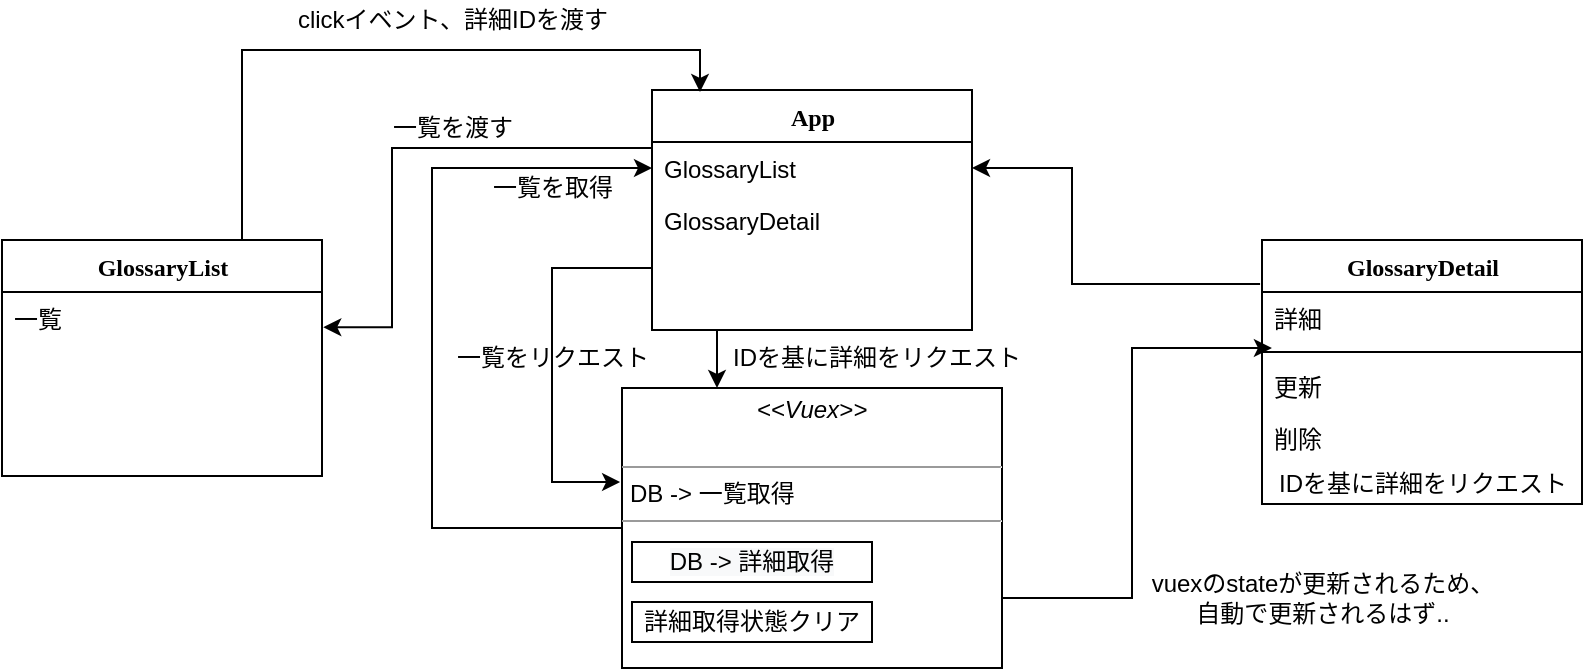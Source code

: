 <mxfile version="13.8.1" type="github">
  <diagram name="Page-1" id="6133507b-19e7-1e82-6fc7-422aa6c4b21f">
    <mxGraphModel dx="816" dy="604" grid="1" gridSize="10" guides="1" tooltips="1" connect="1" arrows="1" fold="1" page="1" pageScale="1" pageWidth="1100" pageHeight="850" background="#ffffff" math="0" shadow="0">
      <root>
        <mxCell id="0" />
        <mxCell id="1" parent="0" />
        <mxCell id="78961159f06e98e8-43" value="GlossaryDetail" style="swimlane;html=1;fontStyle=1;align=center;verticalAlign=top;childLayout=stackLayout;horizontal=1;startSize=26;horizontalStack=0;resizeParent=1;resizeLast=0;collapsible=1;marginBottom=0;swimlaneFillColor=#ffffff;rounded=0;shadow=0;comic=0;labelBackgroundColor=none;strokeWidth=1;fillColor=none;fontFamily=Verdana;fontSize=12" parent="1" vertex="1">
          <mxGeometry x="665" y="136" width="160" height="132" as="geometry" />
        </mxCell>
        <mxCell id="78961159f06e98e8-44" value="詳細" style="text;html=1;strokeColor=none;fillColor=none;align=left;verticalAlign=top;spacingLeft=4;spacingRight=4;whiteSpace=wrap;overflow=hidden;rotatable=0;points=[[0,0.5],[1,0.5]];portConstraint=eastwest;" parent="78961159f06e98e8-43" vertex="1">
          <mxGeometry y="26" width="160" height="26" as="geometry" />
        </mxCell>
        <mxCell id="78961159f06e98e8-51" value="" style="line;html=1;strokeWidth=1;fillColor=none;align=left;verticalAlign=middle;spacingTop=-1;spacingLeft=3;spacingRight=3;rotatable=0;labelPosition=right;points=[];portConstraint=eastwest;" parent="78961159f06e98e8-43" vertex="1">
          <mxGeometry y="52" width="160" height="8" as="geometry" />
        </mxCell>
        <mxCell id="78961159f06e98e8-52" value="更新" style="text;html=1;strokeColor=none;fillColor=none;align=left;verticalAlign=top;spacingLeft=4;spacingRight=4;whiteSpace=wrap;overflow=hidden;rotatable=0;points=[[0,0.5],[1,0.5]];portConstraint=eastwest;" parent="78961159f06e98e8-43" vertex="1">
          <mxGeometry y="60" width="160" height="26" as="geometry" />
        </mxCell>
        <mxCell id="b94bc138ca980ef-2" value="削除" style="text;html=1;strokeColor=none;fillColor=none;align=left;verticalAlign=top;spacingLeft=4;spacingRight=4;whiteSpace=wrap;overflow=hidden;rotatable=0;points=[[0,0.5],[1,0.5]];portConstraint=eastwest;" parent="78961159f06e98e8-43" vertex="1">
          <mxGeometry y="86" width="160" height="26" as="geometry" />
        </mxCell>
        <mxCell id="gEi69n2rBhNy_mjRzv1S-38" value="IDを基に詳細をリクエスト" style="text;html=1;align=center;verticalAlign=middle;resizable=0;points=[];autosize=1;" vertex="1" parent="78961159f06e98e8-43">
          <mxGeometry y="112" width="160" height="20" as="geometry" />
        </mxCell>
        <mxCell id="gEi69n2rBhNy_mjRzv1S-40" style="edgeStyle=orthogonalEdgeStyle;rounded=0;orthogonalLoop=1;jettySize=auto;html=1;exitX=1;exitY=0.75;exitDx=0;exitDy=0;entryX=0.031;entryY=0.25;entryDx=0;entryDy=0;entryPerimeter=0;" edge="1" parent="1" source="b94bc138ca980ef-1" target="78961159f06e98e8-51">
          <mxGeometry relative="1" as="geometry" />
        </mxCell>
        <mxCell id="b94bc138ca980ef-1" value="&lt;p style=&quot;margin: 0px ; margin-top: 4px ; text-align: center&quot;&gt;&lt;i&gt;&amp;lt;&amp;lt;Vuex&amp;gt;&amp;gt;&lt;/i&gt;&lt;br&gt;&lt;br&gt;&lt;/p&gt;&lt;hr size=&quot;1&quot;&gt;&lt;p style=&quot;margin: 0px ; margin-left: 4px&quot;&gt;DB -&amp;gt; 一覧取得&lt;/p&gt;&lt;hr size=&quot;1&quot;&gt;&lt;p style=&quot;margin: 0px ; margin-left: 4px&quot;&gt;&lt;br&gt;&lt;/p&gt;" style="verticalAlign=top;align=left;overflow=fill;fontSize=12;fontFamily=Helvetica;html=1;rounded=0;shadow=0;comic=0;labelBackgroundColor=none;strokeWidth=1" parent="1" vertex="1">
          <mxGeometry x="345" y="210" width="190" height="140" as="geometry" />
        </mxCell>
        <mxCell id="gEi69n2rBhNy_mjRzv1S-17" style="edgeStyle=orthogonalEdgeStyle;rounded=0;orthogonalLoop=1;jettySize=auto;html=1;entryX=0;entryY=0.5;entryDx=0;entryDy=0;" edge="1" parent="1" source="b94bc138ca980ef-1" target="gEi69n2rBhNy_mjRzv1S-13">
          <mxGeometry relative="1" as="geometry">
            <Array as="points">
              <mxPoint x="250" y="280" />
              <mxPoint x="250" y="100" />
            </Array>
          </mxGeometry>
        </mxCell>
        <mxCell id="gEi69n2rBhNy_mjRzv1S-30" style="edgeStyle=orthogonalEdgeStyle;rounded=0;orthogonalLoop=1;jettySize=auto;html=1;exitX=0.75;exitY=0;exitDx=0;exitDy=0;entryX=0.15;entryY=0.008;entryDx=0;entryDy=0;entryPerimeter=0;" edge="1" parent="1" source="78961159f06e98e8-17" target="gEi69n2rBhNy_mjRzv1S-12">
          <mxGeometry relative="1" as="geometry" />
        </mxCell>
        <mxCell id="78961159f06e98e8-17" value="GlossaryList" style="swimlane;html=1;fontStyle=1;align=center;verticalAlign=top;childLayout=stackLayout;horizontal=1;startSize=26;horizontalStack=0;resizeParent=1;resizeLast=0;collapsible=1;marginBottom=0;swimlaneFillColor=#ffffff;rounded=0;shadow=0;comic=0;labelBackgroundColor=none;strokeWidth=1;fillColor=none;fontFamily=Verdana;fontSize=12" parent="1" vertex="1">
          <mxGeometry x="35" y="136" width="160" height="118" as="geometry" />
        </mxCell>
        <mxCell id="78961159f06e98e8-23" value="一覧" style="text;html=1;strokeColor=none;fillColor=none;align=left;verticalAlign=top;spacingLeft=4;spacingRight=4;whiteSpace=wrap;overflow=hidden;rotatable=0;points=[[0,0.5],[1,0.5]];portConstraint=eastwest;" parent="78961159f06e98e8-17" vertex="1">
          <mxGeometry y="26" width="160" height="26" as="geometry" />
        </mxCell>
        <mxCell id="gEi69n2rBhNy_mjRzv1S-35" style="edgeStyle=orthogonalEdgeStyle;rounded=0;orthogonalLoop=1;jettySize=auto;html=1;exitX=0.25;exitY=1;exitDx=0;exitDy=0;entryX=0.25;entryY=0;entryDx=0;entryDy=0;" edge="1" parent="1" source="gEi69n2rBhNy_mjRzv1S-12" target="b94bc138ca980ef-1">
          <mxGeometry relative="1" as="geometry" />
        </mxCell>
        <mxCell id="gEi69n2rBhNy_mjRzv1S-12" value="App" style="swimlane;html=1;fontStyle=1;align=center;verticalAlign=top;childLayout=stackLayout;horizontal=1;startSize=26;horizontalStack=0;resizeParent=1;resizeLast=0;collapsible=1;marginBottom=0;swimlaneFillColor=#ffffff;rounded=0;shadow=0;comic=0;labelBackgroundColor=none;strokeWidth=1;fillColor=none;fontFamily=Verdana;fontSize=12" vertex="1" parent="1">
          <mxGeometry x="360" y="61" width="160" height="120" as="geometry" />
        </mxCell>
        <mxCell id="gEi69n2rBhNy_mjRzv1S-13" value="GlossaryList" style="text;html=1;strokeColor=none;fillColor=none;align=left;verticalAlign=top;spacingLeft=4;spacingRight=4;whiteSpace=wrap;overflow=hidden;rotatable=0;points=[[0,0.5],[1,0.5]];portConstraint=eastwest;" vertex="1" parent="gEi69n2rBhNy_mjRzv1S-12">
          <mxGeometry y="26" width="160" height="26" as="geometry" />
        </mxCell>
        <mxCell id="gEi69n2rBhNy_mjRzv1S-14" value="GlossaryDetail" style="text;html=1;strokeColor=none;fillColor=none;align=left;verticalAlign=top;spacingLeft=4;spacingRight=4;whiteSpace=wrap;overflow=hidden;rotatable=0;points=[[0,0.5],[1,0.5]];portConstraint=eastwest;" vertex="1" parent="gEi69n2rBhNy_mjRzv1S-12">
          <mxGeometry y="52" width="160" height="26" as="geometry" />
        </mxCell>
        <mxCell id="gEi69n2rBhNy_mjRzv1S-18" style="edgeStyle=orthogonalEdgeStyle;rounded=0;orthogonalLoop=1;jettySize=auto;html=1;exitX=-0.006;exitY=-0.154;exitDx=0;exitDy=0;exitPerimeter=0;entryX=1;entryY=0.5;entryDx=0;entryDy=0;" edge="1" parent="1" source="78961159f06e98e8-44" target="gEi69n2rBhNy_mjRzv1S-13">
          <mxGeometry relative="1" as="geometry">
            <mxPoint x="205" y="146" as="sourcePoint" />
            <mxPoint x="370" y="114" as="targetPoint" />
            <Array as="points">
              <mxPoint x="570" y="158" />
              <mxPoint x="570" y="100" />
            </Array>
          </mxGeometry>
        </mxCell>
        <mxCell id="gEi69n2rBhNy_mjRzv1S-19" style="edgeStyle=orthogonalEdgeStyle;rounded=0;orthogonalLoop=1;jettySize=auto;html=1;exitX=0;exitY=0.75;exitDx=0;exitDy=0;entryX=-0.005;entryY=0.336;entryDx=0;entryDy=0;entryPerimeter=0;" edge="1" parent="1" source="gEi69n2rBhNy_mjRzv1S-12" target="b94bc138ca980ef-1">
          <mxGeometry relative="1" as="geometry">
            <mxPoint x="273" y="270" as="targetPoint" />
            <Array as="points">
              <mxPoint x="360" y="150" />
              <mxPoint x="310" y="150" />
              <mxPoint x="310" y="257" />
            </Array>
          </mxGeometry>
        </mxCell>
        <mxCell id="gEi69n2rBhNy_mjRzv1S-20" value="&lt;span style=&quot;color: rgb(0 , 0 , 0) ; font-family: &amp;#34;helvetica&amp;#34; ; font-size: 12px ; font-style: normal ; font-weight: 400 ; letter-spacing: normal ; text-align: left ; text-indent: 0px ; text-transform: none ; word-spacing: 0px ; background-color: rgb(248 , 249 , 250) ; display: inline ; float: none&quot;&gt;DB -&amp;gt; 詳細取得&lt;/span&gt;&lt;br&gt;" style="rounded=0;whiteSpace=wrap;html=1;" vertex="1" parent="1">
          <mxGeometry x="350" y="287" width="120" height="20" as="geometry" />
        </mxCell>
        <mxCell id="gEi69n2rBhNy_mjRzv1S-21" value="&lt;span style=&quot;text-align: left&quot;&gt;詳細取得状態クリア&lt;/span&gt;" style="rounded=0;whiteSpace=wrap;html=1;" vertex="1" parent="1">
          <mxGeometry x="350" y="317" width="120" height="20" as="geometry" />
        </mxCell>
        <mxCell id="gEi69n2rBhNy_mjRzv1S-22" value="一覧を取得" style="text;html=1;align=center;verticalAlign=middle;resizable=0;points=[];autosize=1;" vertex="1" parent="1">
          <mxGeometry x="270" y="100" width="80" height="20" as="geometry" />
        </mxCell>
        <mxCell id="gEi69n2rBhNy_mjRzv1S-26" value="" style="edgeStyle=orthogonalEdgeStyle;rounded=0;orthogonalLoop=1;jettySize=auto;html=1;entryX=1.004;entryY=0.676;entryDx=0;entryDy=0;entryPerimeter=0;" edge="1" parent="1" source="gEi69n2rBhNy_mjRzv1S-13" target="78961159f06e98e8-23">
          <mxGeometry relative="1" as="geometry">
            <mxPoint x="200" y="90" as="targetPoint" />
            <Array as="points">
              <mxPoint x="230" y="90" />
              <mxPoint x="230" y="180" />
            </Array>
          </mxGeometry>
        </mxCell>
        <mxCell id="gEi69n2rBhNy_mjRzv1S-28" value="一覧を渡す" style="text;html=1;align=center;verticalAlign=middle;resizable=0;points=[];autosize=1;" vertex="1" parent="1">
          <mxGeometry x="220" y="70" width="80" height="20" as="geometry" />
        </mxCell>
        <mxCell id="gEi69n2rBhNy_mjRzv1S-31" value="clickイベント、詳細IDを渡す" style="text;html=1;align=center;verticalAlign=middle;resizable=0;points=[];autosize=1;" vertex="1" parent="1">
          <mxGeometry x="175" y="16" width="170" height="20" as="geometry" />
        </mxCell>
        <mxCell id="gEi69n2rBhNy_mjRzv1S-33" value="IDを基に詳細をリクエスト" style="text;html=1;align=center;verticalAlign=middle;resizable=0;points=[];autosize=1;" vertex="1" parent="1">
          <mxGeometry x="392" y="185" width="160" height="20" as="geometry" />
        </mxCell>
        <mxCell id="gEi69n2rBhNy_mjRzv1S-23" value="一覧をリクエスト" style="text;html=1;align=center;verticalAlign=middle;resizable=0;points=[];autosize=1;" vertex="1" parent="1">
          <mxGeometry x="255" y="185" width="110" height="20" as="geometry" />
        </mxCell>
        <mxCell id="gEi69n2rBhNy_mjRzv1S-41" value="vuexのstateが更新されるため、&lt;br&gt;自動で更新されるはず.." style="text;html=1;align=center;verticalAlign=middle;resizable=0;points=[];autosize=1;" vertex="1" parent="1">
          <mxGeometry x="600" y="300" width="190" height="30" as="geometry" />
        </mxCell>
      </root>
    </mxGraphModel>
  </diagram>
</mxfile>

